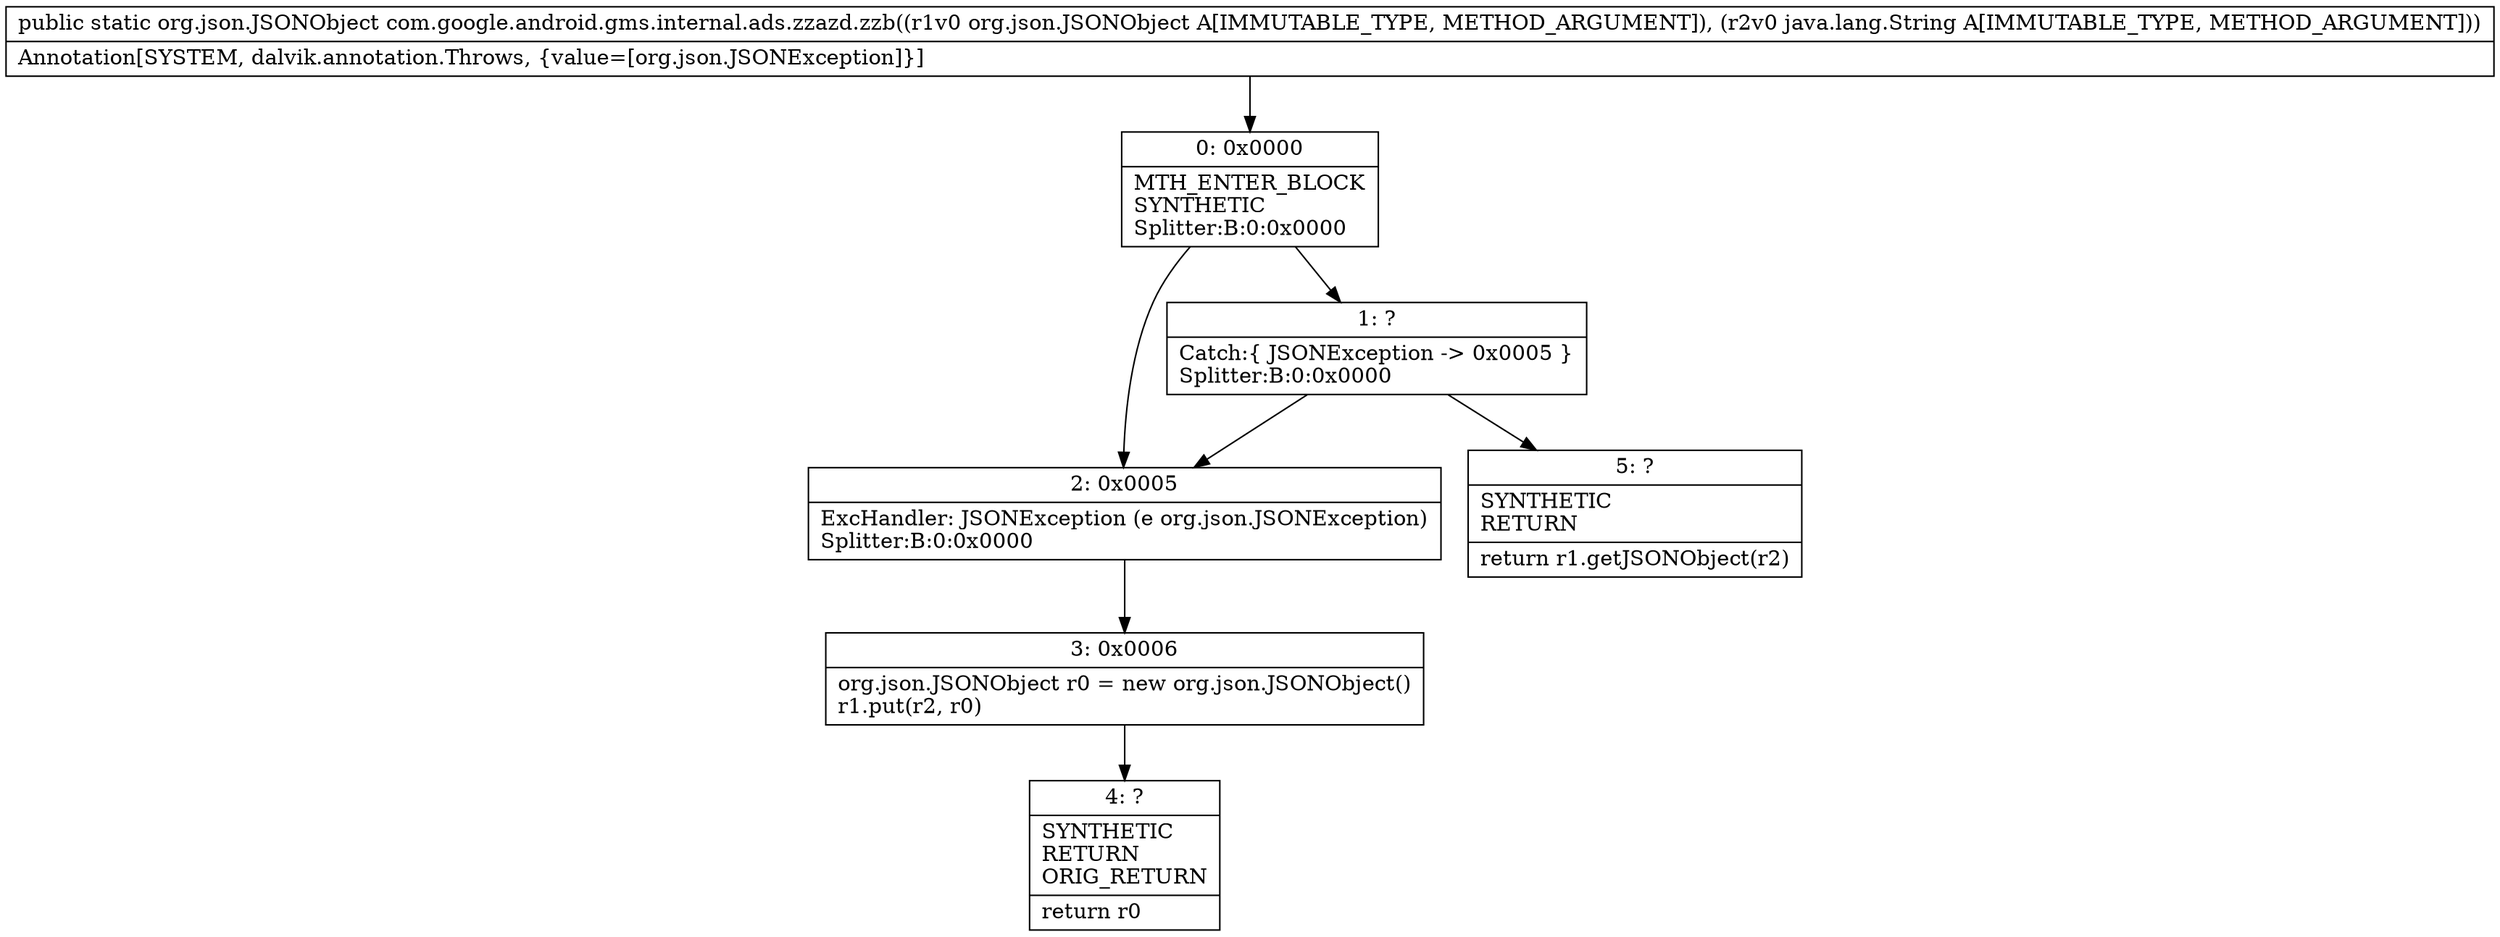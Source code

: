 digraph "CFG forcom.google.android.gms.internal.ads.zzazd.zzb(Lorg\/json\/JSONObject;Ljava\/lang\/String;)Lorg\/json\/JSONObject;" {
Node_0 [shape=record,label="{0\:\ 0x0000|MTH_ENTER_BLOCK\lSYNTHETIC\lSplitter:B:0:0x0000\l}"];
Node_1 [shape=record,label="{1\:\ ?|Catch:\{ JSONException \-\> 0x0005 \}\lSplitter:B:0:0x0000\l}"];
Node_2 [shape=record,label="{2\:\ 0x0005|ExcHandler: JSONException (e org.json.JSONException)\lSplitter:B:0:0x0000\l}"];
Node_3 [shape=record,label="{3\:\ 0x0006|org.json.JSONObject r0 = new org.json.JSONObject()\lr1.put(r2, r0)\l}"];
Node_4 [shape=record,label="{4\:\ ?|SYNTHETIC\lRETURN\lORIG_RETURN\l|return r0\l}"];
Node_5 [shape=record,label="{5\:\ ?|SYNTHETIC\lRETURN\l|return r1.getJSONObject(r2)\l}"];
MethodNode[shape=record,label="{public static org.json.JSONObject com.google.android.gms.internal.ads.zzazd.zzb((r1v0 org.json.JSONObject A[IMMUTABLE_TYPE, METHOD_ARGUMENT]), (r2v0 java.lang.String A[IMMUTABLE_TYPE, METHOD_ARGUMENT]))  | Annotation[SYSTEM, dalvik.annotation.Throws, \{value=[org.json.JSONException]\}]\l}"];
MethodNode -> Node_0;
Node_0 -> Node_1;
Node_0 -> Node_2;
Node_1 -> Node_2;
Node_1 -> Node_5;
Node_2 -> Node_3;
Node_3 -> Node_4;
}

